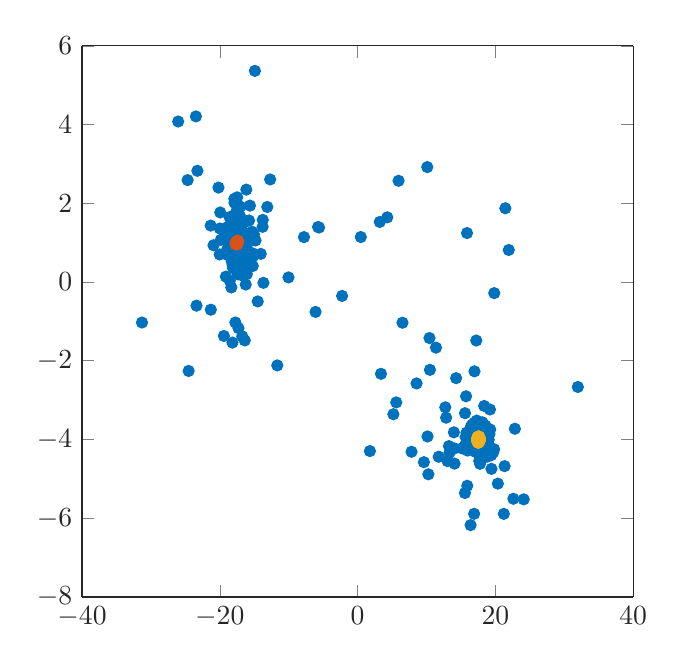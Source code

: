 % This file was created by matlab2tikz v0.4.7 running on MATLAB 9.1.
% Copyright (c) 2008--2014, Nico Schlömer <nico.schloemer@gmail.com>
% All rights reserved.
% Minimal pgfplots version: 1.3
% 
% The latest updates can be retrieved from
%   http://www.mathworks.com/matlabcentral/fileexchange/22022-matlab2tikz
% where you can also make suggestions and rate matlab2tikz.
% 
%
% defining custom colors
\definecolor{mycolor1}{rgb}{0.0,0.447,0.741}%
\definecolor{mycolor2}{rgb}{0.85,0.325,0.098}%
\definecolor{mycolor3}{rgb}{0.929,0.694,0.125}%
%
\begin{tikzpicture}

\begin{axis}[%
width=7cm,
height=7cm,
scale only axis,
separate axis lines,
every outer x axis line/.append style={white!15!black},
every x tick label/.append style={font=\color{white!15!black}},
xmin=-40,
xmax=40,
every outer y axis line/.append style={white!15!black},
every y tick label/.append style={font=\color{white!15!black}},
ymin=-8,
ymax=6,
legend style={at={(0.03,0.97)},anchor=north west,draw=white!15!black,fill=white,legend cell align=left}
]
\addplot [color=mycolor1,only marks,mark=*,mark options={solid},forget plot]
  table[row sep=crcr]{%
-17.658	1.503\\
-17.435	0.788\\
-17.375	0.887\\
-17.401	0.844\\
-17.373	0.865\\
-17.333	0.92\\
-17.302	0.887\\
-17.257	0.892\\
-17.222	0.92\\
-17.494	1.006\\
-17.537	0.938\\
-17.519	0.961\\
-17.567	0.995\\
-17.607	0.987\\
-17.648	0.959\\
-17.632	0.974\\
-17.649	0.995\\
-17.676	0.988\\
-17.712	0.991\\
-17.573	1.022\\
-17.518	1.033\\
-17.501	1.052\\
-17.503	1.032\\
-17.476	1.018\\
-17.47	1.014\\
-17.477	1.015\\
-17.475	1.012\\
-17.49	1.012\\
-17.489	1.001\\
-17.495	1.001\\
-17.509	0.998\\
-17.542	1.005\\
-17.497	1.024\\
-17.467	1.02\\
-17.441	1.035\\
-17.403	1.035\\
-17.36	1.028\\
-17.314	1.045\\
-17.588	1.006\\
-17.724	0.974\\
17.483	-3.932\\
17.482	-3.96\\
17.447	-3.971\\
17.459	-3.986\\
17.446	-3.975\\
17.463	-3.982\\
17.453	-4.004\\
17.476	-3.995\\
17.464	-4.006\\
17.481	-4.008\\
17.476	-4.003\\
17.481	-4.016\\
17.485	-4.015\\
17.49	-4.002\\
17.496	-4.011\\
17.495	-4.012\\
17.498	-4.004\\
17.5	-4.005\\
17.501	-4.004\\
17.499	-4.002\\
17.5	-4.001\\
17.499	-3.998\\
17.498	-3.996\\
17.498	-4.0\\
17.49	-3.994\\
17.493	-3.991\\
17.487	-3.99\\
17.476	-3.994\\
-17.506	1.011\\
-17.506	1.002\\
-17.499	1.004\\
-17.5	1.001\\
-17.5	1.001\\
-17.495	0.996\\
-17.502	0.996\\
17.7	-3.856\\
17.8	-3.856\\
17.781	-3.889\\
17.399	-3.886\\
17.538	-3.909\\
17.319	-3.855\\
17.37	-3.856\\
17.299	-3.936\\
17.017	-3.912\\
17.329	-3.899\\
17.053	-3.947\\
17.112	-3.934\\
17.153	-3.966\\
16.949	-3.927\\
17.247	-3.976\\
17.046	-4.021\\
16.974	-3.935\\
17.24	-4.025\\
17.104	-4.031\\
17.064	-3.999\\
17.105	-4.057\\
17.247	-4.024\\
17.213	-4.072\\
17.007	-4.071\\
17.393	-4.033\\
17.325	-4.091\\
17.133	-4.085\\
17.474	-4.062\\
17.387	-4.071\\
17.44	-4.089\\
17.494	-4.091\\
17.478	-4.045\\
17.64	-4.08\\
17.54	-4.093\\
17.6	-4.035\\
17.668	-4.068\\
17.621	-4.062\\
17.702	-4.038\\
17.642	-4.046\\
17.677	-4.026\\
17.736	-4.036\\
17.657	-4.018\\
17.703	-4.01\\
17.688	-4.02\\
17.713	-3.994\\
17.687	-4.004\\
17.613	-4.002\\
17.729	-3.979\\
17.643	-3.994\\
17.572	-3.992\\
17.653	-3.978\\
17.595	-3.977\\
17.555	-3.989\\
17.559	-3.987\\
17.544	-3.967\\
17.532	-3.99\\
17.505	-3.993\\
17.499	-3.979\\
17.503	-3.995\\
17.489	-3.999\\
17.481	-3.999\\
17.481	-4.002\\
17.494	-4.004\\
17.497	-4.005\\
17.526	-4.016\\
17.525	-4.01\\
17.542	-4.009\\
17.578	-4.027\\
17.622	-4.009\\
17.61	-4.027\\
17.66	-4.012\\
17.717	-4.003\\
17.66	-4.009\\
17.724	-4.012\\
17.779	-3.98\\
17.786	-3.97\\
17.741	-4.013\\
17.763	-3.951\\
17.709	-3.997\\
17.726	-3.942\\
17.665	-3.94\\
17.692	-3.953\\
17.596	-3.832\\
17.591	-3.968\\
17.401	-3.809\\
17.338	-3.718\\
17.369	-3.958\\
17.251	-3.846\\
16.94	-3.697\\
17.026	-3.904\\
17.097	-3.905\\
16.662	-3.753\\
16.609	-3.833\\
16.749	-3.984\\
16.453	-3.826\\
16.317	-3.809\\
16.142	-4.071\\
16.216	-3.919\\
16.27	-3.839\\
15.589	-4.152\\
15.804	-4.094\\
16.275	-3.912\\
15.608	-4.175\\
16.158	-4.038\\
16.072	-4.115\\
15.936	-4.28\\
16.664	-4.071\\
17.222	-4.124\\
17.746	-4.315\\
17.762	-4.618\\
19.701	-4.321\\
3.217	1.526\\
4.305	1.643\\
0.466	1.143\\
-7.784	1.141\\
10.436	-1.423\\
-5.739	1.398\\
-14.059	0.715\\
-15.215	0.408\\
-16.909	0.178\\
-20.918	0.934\\
-21.329	1.433\\
-26.043	4.077\\
-17.568	0.981\\
-17.578	0.986\\
-17.585	0.988\\
-17.598	0.981\\
-17.591	0.988\\
-17.591	0.987\\
-17.633	0.988\\
-17.581	0.992\\
-17.686	1.007\\
-17.572	0.996\\
-17.615	1.001\\
-17.566	1.021\\
-17.561	0.999\\
-17.574	1.001\\
-17.522	1.009\\
-17.546	1.001\\
-17.528	1.002\\
-17.504	1.003\\
-17.495	1.002\\
-17.489	1.0\\
-17.487	0.998\\
-17.502	0.995\\
-17.48	0.989\\
-17.426	0.989\\
-17.519	0.989\\
-17.507	0.979\\
-17.537	0.982\\
-17.562	0.976\\
-17.592	0.965\\
-17.601	0.978\\
-17.631	0.977\\
15.916	-5.176\\
16.47	-3.665\\
17.295	-3.52\\
17.36	-3.98\\
16.815	-3.729\\
16.963	-2.269\\
19.834	-0.282\\
-19.409	-1.37\\
-16.747	-1.379\\
-15.959	0.498\\
-17.085	1.485\\
-17.782	0.665\\
-16.888	0.218\\
-16.313	1.118\\
-17.033	1.912\\
-17.851	1.445\\
-17.429	0.821\\
-16.865	1.361\\
-17.487	2.151\\
-18.589	1.649\\
-18.26	0.517\\
-17.297	0.855\\
-17.879	2.014\\
-19.997	1.359\\
-17.671	1.274\\
-17.734	0.983\\
-17.278	1.042\\
-17.439	0.729\\
-17.693	0.958\\
-17.45	1.056\\
-17.496	0.953\\
-17.53	1.027\\
-17.464	0.966\\
-17.643	1.007\\
-17.419	1.191\\
-17.295	0.959\\
-17.747	0.945\\
-17.385	1.293\\
-17.786	0.642\\
17.285	-3.842\\
17.597	-3.928\\
17.658	-4.031\\
17.511	-4.034\\
17.338	-3.93\\
17.37	-4.027\\
17.414	-3.977\\
17.511	-3.978\\
17.555	-3.999\\
17.534	-4.015\\
17.48	-4.015\\
17.461	-4.001\\
17.505	-3.994\\
17.579	-4.021\\
17.407	-4.085\\
17.782	-4.084\\
17.403	-4.137\\
17.063	-4.052\\
17.426	-3.959\\
-14.499	-0.493\\
-13.767	1.578\\
-16.799	1.2\\
-15.631	1.941\\
-16.076	0.201\\
17.713	-4.388\\
16.92	-3.643\\
19.021	-4.007\\
17.027	-4.308\\
17.626	-3.803\\
17.459	-4.151\\
17.525	-3.883\\
17.488	-4.121\\
17.494	-3.866\\
17.552	-4.184\\
17.238	-3.85\\
17.804	-4.222\\
16.624	-3.696\\
-10.035	0.117\\
-23.469	4.207\\
-15.762	1.562\\
-16.162	1.543\\
-13.673	-0.021\\
-24.527	-2.259\\
5.946	2.571\\
8.558	-2.576\\
7.825	-4.312\\
16.4	-6.175\\
21.334	-4.677\\
18.37	-3.148\\
16.495	-3.76\\
16.274	-4.094\\
17.653	-4.544\\
18.953	-3.873\\
18.122	-3.564\\
15.591	-3.332\\
10.268	-4.884\\
13.336	-4.338\\
16.912	-5.888\\
22.829	-3.727\\
-18.331	-0.138\\
-16.376	0.257\\
-16.328	0.807\\
-17.196	0.879\\
-17.032	0.666\\
-16.032	0.778\\
-15.957	1.165\\
-16.984	1.335\\
-17.338	1.115\\
-16.714	1.14\\
-16.869	1.475\\
-18.108	1.582\\
-18.97	1.29\\
-18.548	1.018\\
-18.254	1.302\\
15.676	-3.937\\
17.525	-3.623\\
19.135	-3.864\\
18.446	-3.976\\
17.632	-4.143\\
17.188	-4.067\\
17.277	-3.953\\
17.614	-3.926\\
17.793	-4.007\\
17.519	-4.109\\
16.959	-4.068\\
16.864	-3.762\\
15.144	-4.225\\
16.662	-3.617\\
18.562	-3.65\\
19.399	-4.396\\
-18.09	0.353\\
-15.472	1.045\\
-18.709	1.183\\
-17.123	0.62\\
-16.208	1.202\\
-18.578	1.054\\
-16.774	0.792\\
-16.955	1.291\\
-18.511	0.92\\
-16.493	0.936\\
-17.846	1.358\\
-18.462	0.728\\
-16.106	1.067\\
-18.994	1.385\\
-18.138	0.431\\
-15.32	1.275\\
17.55	-3.995\\
17.502	-3.999\\
17.565	-4.007\\
17.458	-4.002\\
17.591	-4.012\\
18.149	-3.944\\
16.832	-4.005\\
16.957	-3.862\\
18.007	-3.913\\
18.077	-4.046\\
17.266	-4.102\\
17.852	-4.092\\
17.077	-4.04\\
17.161	-3.958\\
17.834	-3.909\\
16.814	-3.897\\
17.795	-3.914\\
17.834	-4.008\\
17.459	-4.065\\
16.805	-4.023\\
18.032	-4.025\\
17.365	-4.048\\
17.366	-3.997\\
17.563	-3.966\\
17.805	-3.995\\
16.964	-4.001\\
17.554	-3.963\\
17.574	-3.999\\
17.513	-4.013\\
17.471	-4.008\\
17.477	-3.997\\
17.51	-3.993\\
17.53	-4.0\\
17.497	-4.013\\
17.418	-4.009\\
17.466	-3.941\\
17.59	-4.105\\
17.312	-4.005\\
17.425	-3.957\\
17.665	-3.96\\
17.815	-4.087\\
17.758	-3.974\\
17.66	-4.057\\
17.337	-4.042\\
17.141	-3.912\\
16.936	-4.041\\
17.159	-3.915\\
17.712	-3.919\\
18.203	-4.081\\
18.054	-4.078\\
17.334	-4.077\\
16.819	-3.941\\
16.665	-3.908\\
17.687	-3.874\\
18.493	-4.019\\
17.339	-4.123\\
16.558	-4.0\\
18.638	-3.923\\
-18.947	0.822\\
-17.398	1.036\\
-19.146	1.106\\
-19.045	0.7\\
-17.801	0.651\\
-17.303	0.635\\
-17.861	0.694\\
-19.851	1.071\\
-18.472	1.303\\
-17.222	1.074\\
-17.403	1.022\\
-17.145	0.979\\
-17.847	0.918\\
-17.919	1.115\\
-16.722	1.063\\
-17.045	1.056\\
-16.092	1.207\\
-15.145	0.662\\
19.207	-3.238\\
12.849	-3.446\\
14.068	-4.613\\
19.427	-4.746\\
17.649	-3.634\\
17.202	-4.084\\
17.797	-4.106\\
17.618	-3.773\\
17.405	-3.918\\
17.518	-3.928\\
17.355	-3.896\\
17.499	-4.114\\
17.541	-3.659\\
17.534	-4.092\\
17.509	-4.108\\
17.455	-4.051\\
17.47	-3.978\\
17.516	-3.966\\
17.519	-3.984\\
17.49	-3.97\\
17.484	-3.928\\
17.507	-3.934\\
17.517	-3.973\\
17.492	-3.99\\
17.486	-3.973\\
17.526	-3.981\\
17.552	-4.045\\
17.513	-4.093\\
17.476	-4.077\\
17.529	-4.085\\
-16.843	1.493\\
-17.066	1.671\\
-17.676	1.761\\
-16.991	1.171\\
-17.052	1.389\\
-17.503	1.552\\
-17.832	1.498\\
-17.546	1.338\\
-17.405	1.206\\
-17.532	1.174\\
-17.637	1.078\\
-17.596	0.999\\
-17.54	0.997\\
-17.579	1.001\\
-17.621	0.931\\
-17.511	0.845\\
-17.338	0.85\\
-17.293	0.826\\
-17.427	0.584\\
-17.395	0.521\\
-17.092	0.676\\
-17.026	0.898\\
-17.194	0.879\\
-17.396	0.196\\
-16.906	0.414\\
-16.717	0.741\\
3.394	-2.332\\
-11.659	-2.118\\
-24.673	2.589\\
-13.111	1.906\\
-17.297	-1.171\\
-20.196	2.399\\
-15.051	1.207\\
-18.557	0.034\\
-17.892	2.111\\
-15.475	0.671\\
-19.116	0.137\\
-17.493	2.005\\
-16.122	0.334\\
-20.026	0.701\\
-16.152	2.347\\
18.486	-3.787\\
18.186	-3.765\\
18.05	-3.763\\
17.756	-3.705\\
17.423	-3.696\\
17.264	-3.717\\
17.132	-3.773\\
16.915	-3.859\\
16.795	-4.022\\
17.081	-4.114\\
17.284	-4.135\\
17.35	-4.165\\
17.328	-4.186\\
17.378	-4.279\\
17.86	-4.411\\
18.357	-4.458\\
18.863	-4.433\\
13.976	-3.818\\
-17.753	0.76\\
-18.146	0.897\\
-17.871	1.111\\
-16.955	0.997\\
-17.325	0.876\\
-17.585	0.923\\
-17.637	0.961\\
-17.562	0.999\\
-17.472	1.037\\
-17.417	1.045\\
-17.366	1.023\\
-17.337	0.997\\
-17.481	0.962\\
-17.994	0.979\\
-17.069	1.129\\
-17.035	1.024\\
18.027	-4.072\\
18.012	-3.956\\
18.256	-3.918\\
18.304	-3.939\\
17.926	-3.916\\
17.645	-3.882\\
17.672	-3.874\\
17.615	-3.929\\
17.245	-3.958\\
16.793	-3.95\\
16.809	-3.985\\
16.867	-4.095\\
16.469	-4.204\\
-16.373	0.979\\
-17.882	0.837\\
-17.616	1.112\\
-17.191	0.938\\
-17.854	0.959\\
-17.488	1.082\\
-17.304	0.969\\
-17.678	0.996\\
-17.358	1.042\\
-17.43	0.945\\
-17.725	1.011\\
-17.386	1.043\\
-17.497	0.96\\
-17.663	1.052\\
-17.169	1.022\\
-17.539	0.895\\
-17.744	-1.028\\
-16.253	0.628\\
-19.938	1.767\\
-31.299	-1.029\\
-23.383	-0.601\\
-21.311	-0.703\\
-18.167	-1.539\\
-16.379	-1.484\\
-16.239	-0.064\\
-16.469	0.833\\
-17.98	1.053\\
-18.685	0.762\\
-17.116	0.502\\
-15.264	0.73\\
-14.819	1.056\\
-13.789	1.402\\
-12.694	2.605\\
-14.907	5.363\\
-23.256	2.825\\
-16.094	0.787\\
-5.597	1.384\\
10.112	2.919\\
21.444	1.874\\
15.878	1.244\\
21.94	0.814\\
31.965	-2.666\\
24.113	-5.52\\
20.353	-5.121\\
22.61	-5.506\\
21.223	-5.889\\
15.577	-5.359\\
13.054	-4.548\\
13.256	-4.168\\
11.771	-4.438\\
9.619	-4.576\\
10.15	-3.923\\
12.726	-3.183\\
15.74	-2.902\\
14.297	-2.442\\
6.51	-1.034\\
-2.252	-0.353\\
-6.103	-0.76\\
1.787	-4.294\\
5.19	-3.358\\
10.497	-2.231\\
17.222	-1.486\\
5.609	-3.058\\
11.374	-1.667\\
14.058	-4.227\\
19.808	-4.247\\
16.971	-3.574\\
16.234	-4.145\\
18.346	-4.024\\
16.707	-3.79\\
16.745	-4.272\\
18.645	-3.949\\
16.605	-3.88\\
17.031	-4.265\\
18.975	-4.002\\
16.56	-3.823\\
17.79	-4.439\\
19.247	-3.746\\
15.812	-3.826\\
18.252	-4.43\\
18.911	-4.194\\
18.9	-4.071\\
18.383	-4.107\\
18.071	-4.09\\
18.118	-4.028\\
18.38	-3.979\\
18.142	-3.9\\
17.324	-3.872\\
16.954	-3.86\\
16.899	-3.873\\
16.741	-3.927\\
16.437	-3.967\\
16.428	-3.938\\
16.615	-3.924\\
16.555	-4.013\\
-17.378	0.694\\
-18.322	1.001\\
-16.943	1.062\\
-17.257	0.928\\
-17.392	1.031\\
-16.828	0.933\\
-17.79	0.869\\
-18.131	1.017\\
-17.801	1.005\\
-18.361	1.03\\
-17.736	1.174\\
-17.087	1.012\\
-17.915	0.968\\
-17.678	0.987\\
-17.606	0.974\\
-17.503	0.961\\
-17.541	0.97\\
-17.56	0.999\\
-17.57	1.003\\
-17.554	0.993\\
-17.49	0.989\\
-17.452	0.994\\
-17.459	0.999\\
-17.455	1.001\\
-17.46	1.009\\
-17.513	1.016\\
-17.549	1.017\\
-17.441	1.009\\
-17.349	0.998\\
-17.323	1.019\\
-17.438	1.051\\
};
\addplot [color=mycolor2,only marks,mark=*,mark options={solid},forget plot]
  table[row sep=crcr]{%
-17.494	1.006\\
-17.519	0.961\\
-17.567	0.995\\
-17.607	0.987\\
-17.648	0.959\\
-17.632	0.974\\
-17.649	0.995\\
-17.676	0.988\\
-17.573	1.022\\
-17.518	1.033\\
-17.503	1.032\\
-17.476	1.018\\
-17.47	1.014\\
-17.477	1.015\\
-17.475	1.012\\
-17.49	1.012\\
-17.489	1.001\\
-17.495	1.001\\
-17.509	0.998\\
-17.542	1.005\\
-17.497	1.024\\
-17.467	1.02\\
-17.441	1.035\\
-17.403	1.035\\
-17.36	1.028\\
-17.588	1.006\\
-17.506	1.011\\
-17.506	1.002\\
-17.499	1.004\\
-17.5	1.001\\
-17.5	1.001\\
-17.495	0.996\\
-17.502	0.996\\
-17.568	0.981\\
-17.578	0.986\\
-17.585	0.988\\
-17.598	0.981\\
-17.591	0.988\\
-17.591	0.987\\
-17.633	0.988\\
-17.581	0.992\\
-17.572	0.996\\
-17.615	1.001\\
-17.566	1.021\\
-17.561	0.999\\
-17.574	1.001\\
-17.522	1.009\\
-17.546	1.001\\
-17.528	1.002\\
-17.504	1.003\\
-17.495	1.002\\
-17.489	1.0\\
-17.487	0.998\\
-17.502	0.995\\
-17.48	0.989\\
-17.426	0.989\\
-17.519	0.989\\
-17.507	0.979\\
-17.537	0.982\\
-17.562	0.976\\
-17.592	0.965\\
-17.601	0.978\\
-17.631	0.977\\
-17.693	0.958\\
-17.53	1.027\\
-17.464	0.966\\
-17.643	1.007\\
-17.398	1.036\\
-17.403	1.022\\
-17.596	0.999\\
-17.54	0.997\\
-17.579	1.001\\
-17.637	0.961\\
-17.562	0.999\\
-17.472	1.037\\
-17.417	1.045\\
-17.366	1.023\\
-17.481	0.962\\
-17.678	0.996\\
-17.358	1.042\\
-17.386	1.043\\
-17.497	0.96\\
-17.392	1.031\\
-17.678	0.987\\
-17.606	0.974\\
-17.503	0.961\\
-17.541	0.97\\
-17.56	0.999\\
-17.57	1.003\\
-17.554	0.993\\
-17.49	0.989\\
-17.452	0.994\\
-17.459	0.999\\
-17.455	1.001\\
-17.46	1.009\\
-17.513	1.016\\
-17.549	1.017\\
-17.441	1.009\\
-17.438	1.051\\
};
\addplot [color=mycolor3,only marks,mark=*,mark options={solid},forget plot]
  table[row sep=crcr]{%
17.483	-3.932\\
17.482	-3.96\\
17.447	-3.971\\
17.459	-3.986\\
17.446	-3.975\\
17.463	-3.982\\
17.453	-4.004\\
17.476	-3.995\\
17.464	-4.006\\
17.481	-4.008\\
17.476	-4.003\\
17.481	-4.016\\
17.485	-4.015\\
17.49	-4.002\\
17.496	-4.011\\
17.495	-4.012\\
17.498	-4.004\\
17.5	-4.005\\
17.501	-4.004\\
17.499	-4.002\\
17.5	-4.001\\
17.499	-3.998\\
17.498	-3.996\\
17.498	-4.0\\
17.49	-3.994\\
17.493	-3.991\\
17.487	-3.99\\
17.476	-3.994\\
17.393	-4.033\\
17.474	-4.062\\
17.478	-4.045\\
17.6	-4.035\\
17.621	-4.062\\
17.702	-4.038\\
17.642	-4.046\\
17.677	-4.026\\
17.657	-4.018\\
17.703	-4.01\\
17.688	-4.02\\
17.713	-3.994\\
17.687	-4.004\\
17.613	-4.002\\
17.729	-3.979\\
17.643	-3.994\\
17.572	-3.992\\
17.653	-3.978\\
17.595	-3.977\\
17.555	-3.989\\
17.559	-3.987\\
17.544	-3.967\\
17.532	-3.99\\
17.505	-3.993\\
17.499	-3.979\\
17.503	-3.995\\
17.489	-3.999\\
17.481	-3.999\\
17.481	-4.002\\
17.494	-4.004\\
17.497	-4.005\\
17.526	-4.016\\
17.525	-4.01\\
17.542	-4.009\\
17.578	-4.027\\
17.622	-4.009\\
17.61	-4.027\\
17.66	-4.012\\
17.717	-4.003\\
17.66	-4.009\\
17.724	-4.012\\
17.709	-3.997\\
17.665	-3.94\\
17.692	-3.953\\
17.591	-3.968\\
17.369	-3.958\\
17.36	-3.98\\
17.597	-3.928\\
17.658	-4.031\\
17.511	-4.034\\
17.37	-4.027\\
17.414	-3.977\\
17.511	-3.978\\
17.555	-3.999\\
17.534	-4.015\\
17.48	-4.015\\
17.461	-4.001\\
17.505	-3.994\\
17.579	-4.021\\
17.426	-3.959\\
17.614	-3.926\\
17.55	-3.995\\
17.502	-3.999\\
17.565	-4.007\\
17.458	-4.002\\
17.591	-4.012\\
17.459	-4.065\\
17.365	-4.048\\
17.366	-3.997\\
17.563	-3.966\\
17.554	-3.963\\
17.574	-3.999\\
17.513	-4.013\\
17.471	-4.008\\
17.477	-3.997\\
17.51	-3.993\\
17.53	-4.0\\
17.497	-4.013\\
17.418	-4.009\\
17.466	-3.941\\
17.425	-3.957\\
17.665	-3.96\\
17.66	-4.057\\
17.518	-3.928\\
17.455	-4.051\\
17.47	-3.978\\
17.516	-3.966\\
17.519	-3.984\\
17.49	-3.97\\
17.484	-3.928\\
17.507	-3.934\\
17.517	-3.973\\
17.492	-3.99\\
17.486	-3.973\\
17.526	-3.981\\
17.552	-4.045\\
17.476	-4.077\\
17.529	-4.085\\
17.615	-3.929\\
};
\end{axis}
\end{tikzpicture}%